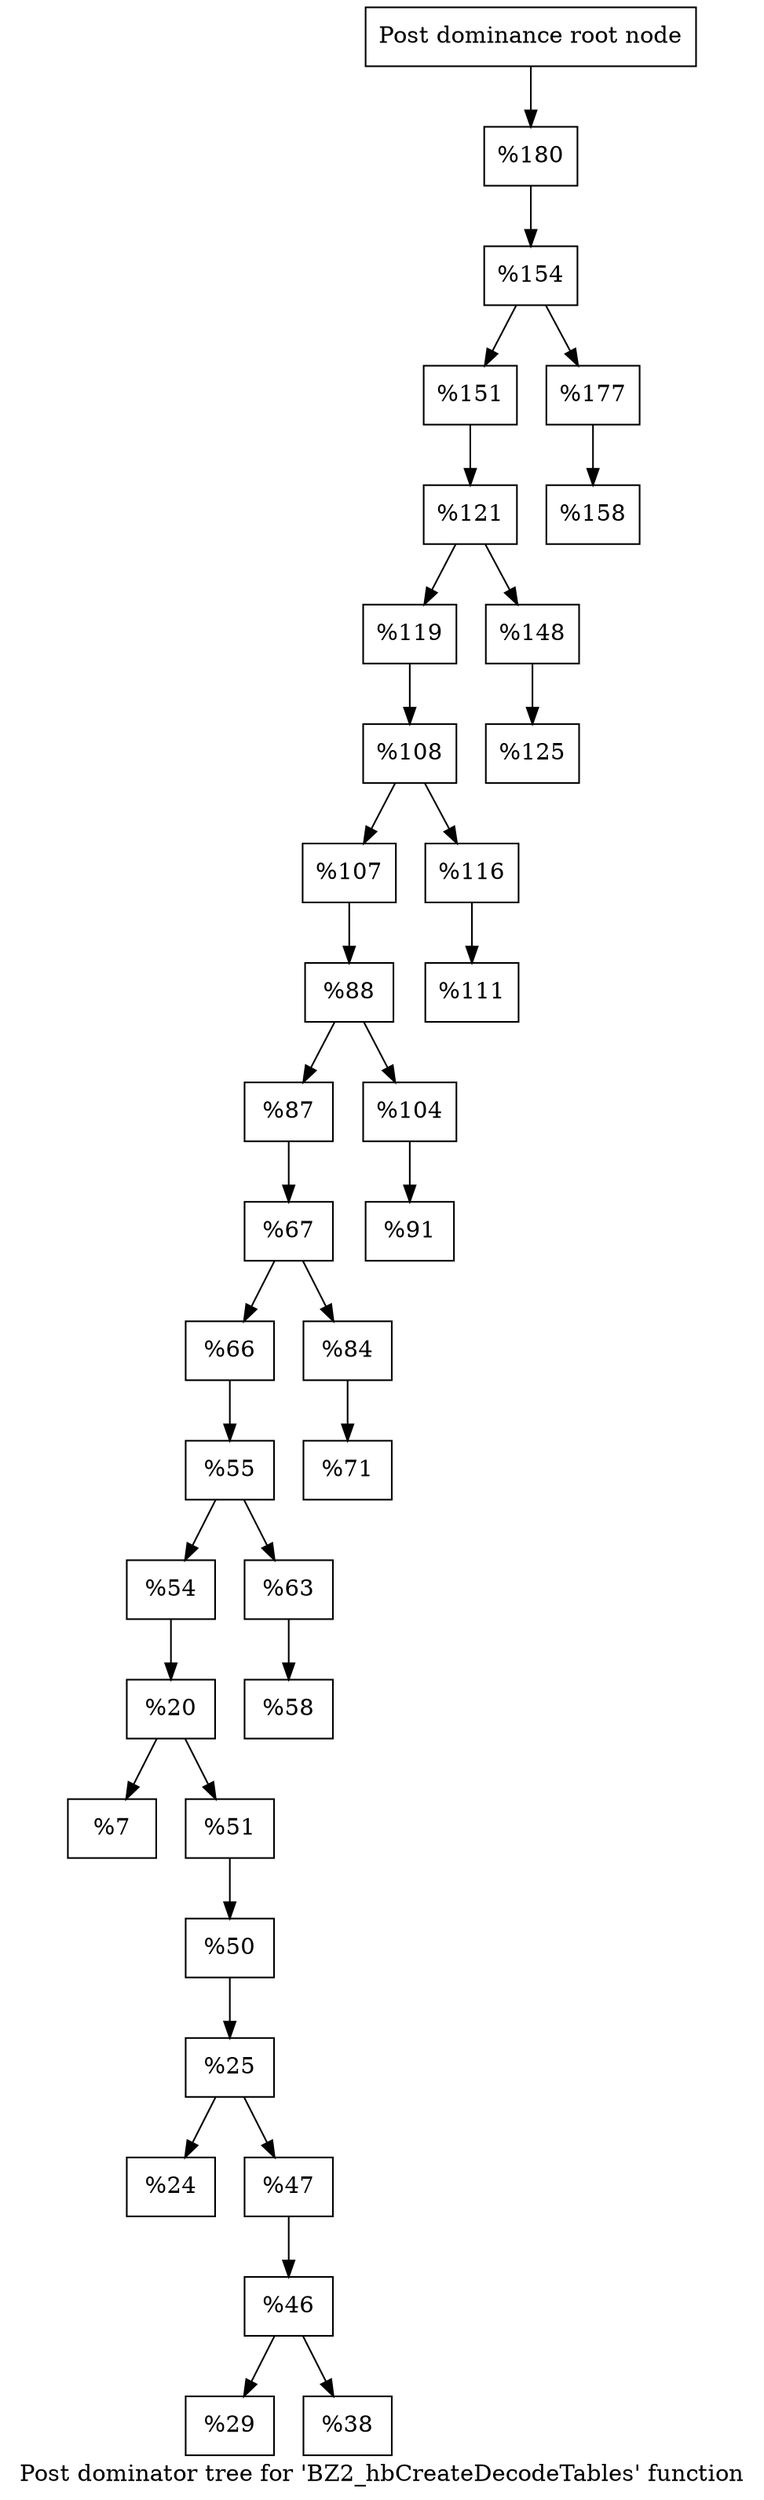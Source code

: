 digraph "Post dominator tree for 'BZ2_hbCreateDecodeTables' function" {
	label="Post dominator tree for 'BZ2_hbCreateDecodeTables' function";

	Node0x1330210 [shape=record,label="{Post dominance root node}"];
	Node0x1330210 -> Node0x110a060;
	Node0x110a060 [shape=record,label="{%180}"];
	Node0x110a060 -> Node0x12bb220;
	Node0x12bb220 [shape=record,label="{%154}"];
	Node0x12bb220 -> Node0x12a1180;
	Node0x12bb220 -> Node0x13239f0;
	Node0x12a1180 [shape=record,label="{%151}"];
	Node0x12a1180 -> Node0x134d670;
	Node0x134d670 [shape=record,label="{%121}"];
	Node0x134d670 -> Node0x10d3070;
	Node0x134d670 -> Node0x1323d80;
	Node0x10d3070 [shape=record,label="{%119}"];
	Node0x10d3070 -> Node0x1325f10;
	Node0x1325f10 [shape=record,label="{%108}"];
	Node0x1325f10 -> Node0x1333190;
	Node0x1325f10 -> Node0x11b0780;
	Node0x1333190 [shape=record,label="{%107}"];
	Node0x1333190 -> Node0x129bac0;
	Node0x129bac0 [shape=record,label="{%88}"];
	Node0x129bac0 -> Node0x132c1b0;
	Node0x129bac0 -> Node0x1299e30;
	Node0x132c1b0 [shape=record,label="{%87}"];
	Node0x132c1b0 -> Node0x1244950;
	Node0x1244950 [shape=record,label="{%67}"];
	Node0x1244950 -> Node0x1289f30;
	Node0x1244950 -> Node0x1349820;
	Node0x1289f30 [shape=record,label="{%66}"];
	Node0x1289f30 -> Node0x1056590;
	Node0x1056590 [shape=record,label="{%55}"];
	Node0x1056590 -> Node0x12a9dc0;
	Node0x1056590 -> Node0x12aa580;
	Node0x12a9dc0 [shape=record,label="{%54}"];
	Node0x12a9dc0 -> Node0x12af090;
	Node0x12af090 [shape=record,label="{%20}"];
	Node0x12af090 -> Node0x132bad0;
	Node0x12af090 -> Node0x13475a0;
	Node0x132bad0 [shape=record,label="{%7}"];
	Node0x13475a0 [shape=record,label="{%51}"];
	Node0x13475a0 -> Node0x132fb50;
	Node0x132fb50 [shape=record,label="{%50}"];
	Node0x132fb50 -> Node0x1333a30;
	Node0x1333a30 [shape=record,label="{%25}"];
	Node0x1333a30 -> Node0x1277df0;
	Node0x1333a30 -> Node0x12a1990;
	Node0x1277df0 [shape=record,label="{%24}"];
	Node0x12a1990 [shape=record,label="{%47}"];
	Node0x12a1990 -> Node0x1287cf0;
	Node0x1287cf0 [shape=record,label="{%46}"];
	Node0x1287cf0 -> Node0x10f2890;
	Node0x1287cf0 -> Node0x127a160;
	Node0x10f2890 [shape=record,label="{%29}"];
	Node0x127a160 [shape=record,label="{%38}"];
	Node0x12aa580 [shape=record,label="{%63}"];
	Node0x12aa580 -> Node0x11d9030;
	Node0x11d9030 [shape=record,label="{%58}"];
	Node0x1349820 [shape=record,label="{%84}"];
	Node0x1349820 -> Node0x126ea60;
	Node0x126ea60 [shape=record,label="{%71}"];
	Node0x1299e30 [shape=record,label="{%104}"];
	Node0x1299e30 -> Node0x1294a50;
	Node0x1294a50 [shape=record,label="{%91}"];
	Node0x11b0780 [shape=record,label="{%116}"];
	Node0x11b0780 -> Node0x12aa350;
	Node0x12aa350 [shape=record,label="{%111}"];
	Node0x1323d80 [shape=record,label="{%148}"];
	Node0x1323d80 -> Node0x10b4460;
	Node0x10b4460 [shape=record,label="{%125}"];
	Node0x13239f0 [shape=record,label="{%177}"];
	Node0x13239f0 -> Node0x10554a0;
	Node0x10554a0 [shape=record,label="{%158}"];
}
